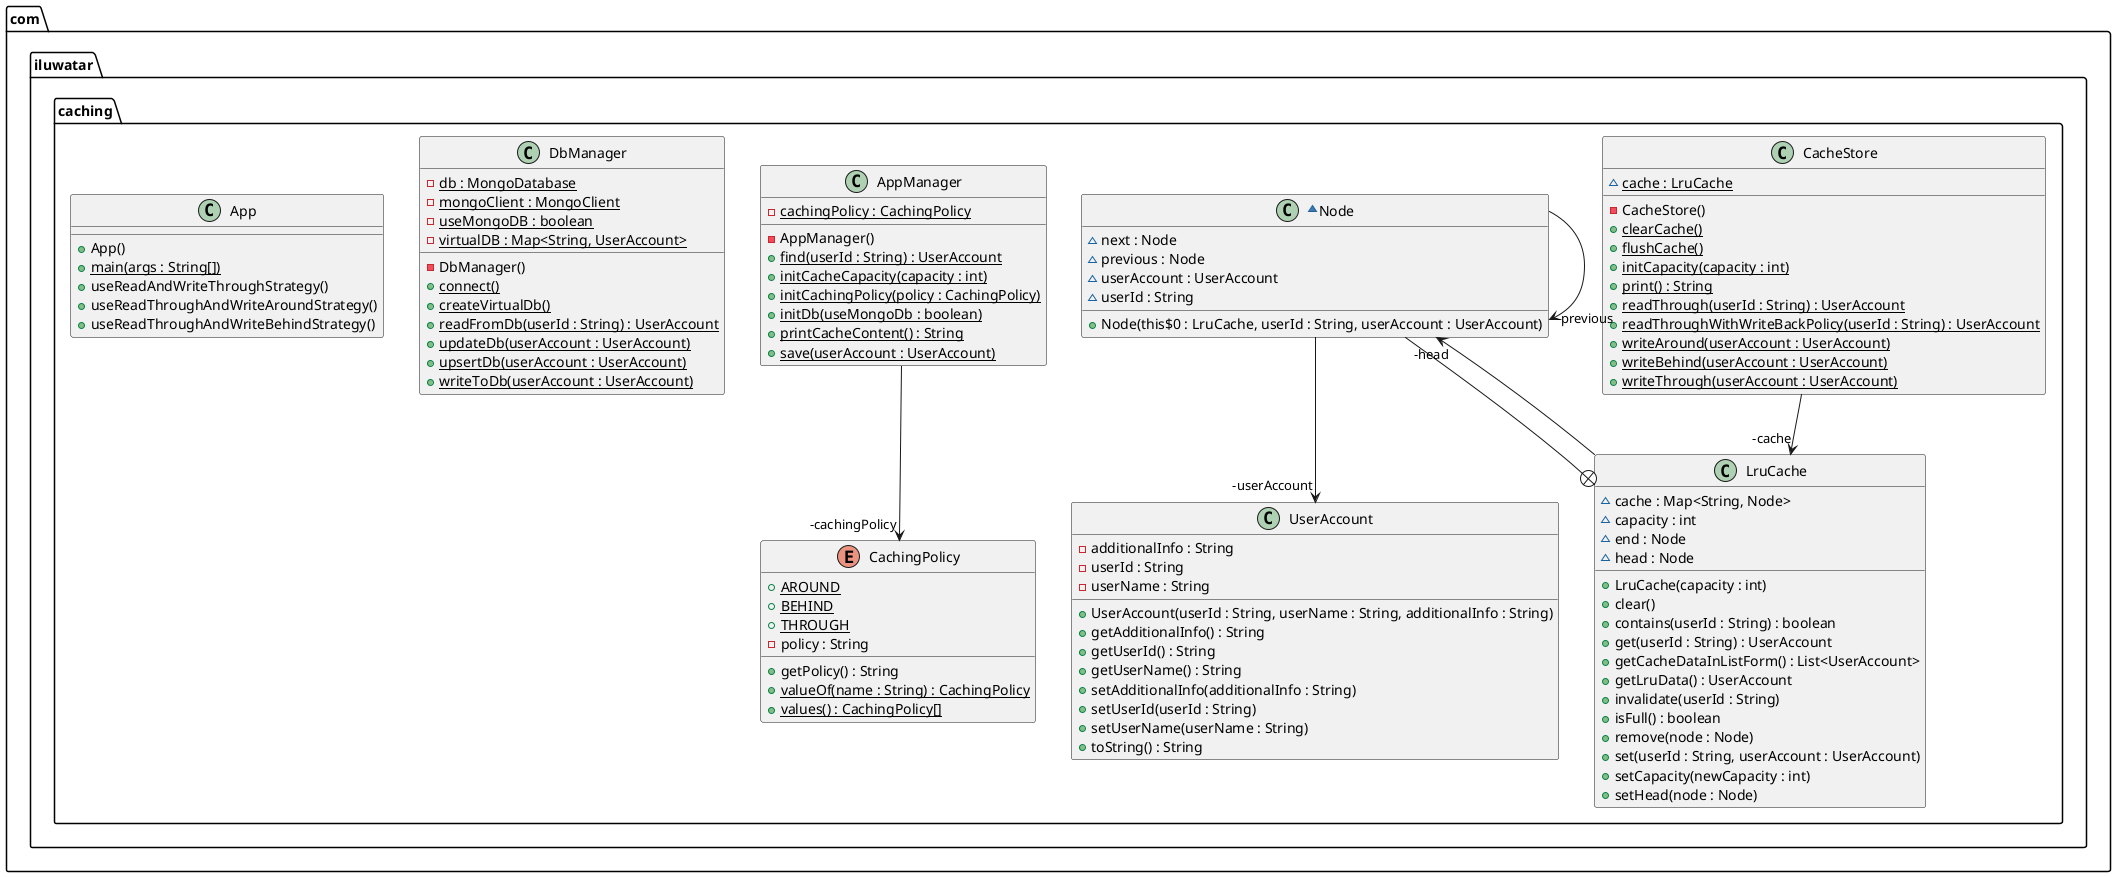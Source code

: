@startuml
package com.iluwatar.caching {
  class UserAccount {
    - additionalInfo : String
    - userId : String
    - userName : String
    + UserAccount(userId : String, userName : String, additionalInfo : String)
    + getAdditionalInfo() : String
    + getUserId() : String
    + getUserName() : String
    + setAdditionalInfo(additionalInfo : String)
    + setUserId(userId : String)
    + setUserName(userName : String)
    + toString() : String
  }
  class CacheStore {
    ~ cache : LruCache {static}
    - CacheStore()
    + clearCache() {static}
    + flushCache() {static}
    + initCapacity(capacity : int) {static}
    + print() : String {static}
    + readThrough(userId : String) : UserAccount {static}
    + readThroughWithWriteBackPolicy(userId : String) : UserAccount {static}
    + writeAround(userAccount : UserAccount) {static}
    + writeBehind(userAccount : UserAccount) {static}
    + writeThrough(userAccount : UserAccount) {static}
  }
  class AppManager {
    - cachingPolicy : CachingPolicy {static}
    - AppManager()
    + find(userId : String) : UserAccount {static}
    + initCacheCapacity(capacity : int) {static}
    + initCachingPolicy(policy : CachingPolicy) {static}
    + initDb(useMongoDb : boolean) {static}
    + printCacheContent() : String {static}
    + save(userAccount : UserAccount) {static}
  }
  ~class Node {
    ~ next : Node
    ~ previous : Node
    ~ userAccount : UserAccount
    ~ userId : String
    + Node(this$0 : LruCache, userId : String, userAccount : UserAccount)
  }
  class LruCache {
    ~ cache : Map<String, Node>
    ~ capacity : int
    ~ end : Node
    ~ head : Node
    + LruCache(capacity : int)
    + clear()
    + contains(userId : String) : boolean
    + get(userId : String) : UserAccount
    + getCacheDataInListForm() : List<UserAccount>
    + getLruData() : UserAccount
    + invalidate(userId : String)
    + isFull() : boolean
    + remove(node : Node)
    + set(userId : String, userAccount : UserAccount)
    + setCapacity(newCapacity : int)
    + setHead(node : Node)
  }
  class DbManager {
    - db : MongoDatabase {static}
    - mongoClient : MongoClient {static}
    - useMongoDB : boolean {static}
    - virtualDB : Map<String, UserAccount> {static}
    - DbManager()
    + connect() {static}
    + createVirtualDb() {static}
    + readFromDb(userId : String) : UserAccount {static}
    + updateDb(userAccount : UserAccount) {static}
    + upsertDb(userAccount : UserAccount) {static}
    + writeToDb(userAccount : UserAccount) {static}
  }
  class App {
    + App()
    + main(args : String[]) {static}
    + useReadAndWriteThroughStrategy()
    + useReadThroughAndWriteAroundStrategy()
    + useReadThroughAndWriteBehindStrategy()
  }
  enum CachingPolicy {
    + AROUND {static}
    + BEHIND {static}
    + THROUGH {static}
    - policy : String
    + getPolicy() : String
    + valueOf(name : String) : CachingPolicy {static}
    + values() : CachingPolicy[] {static}
  }
}
Node --+ LruCache
LruCache -->  "-head" Node
Node -->  "-previous" Node
AppManager -->  "-cachingPolicy" CachingPolicy
Node -->  "-userAccount" UserAccount
CacheStore -->  "-cache" LruCache
@enduml